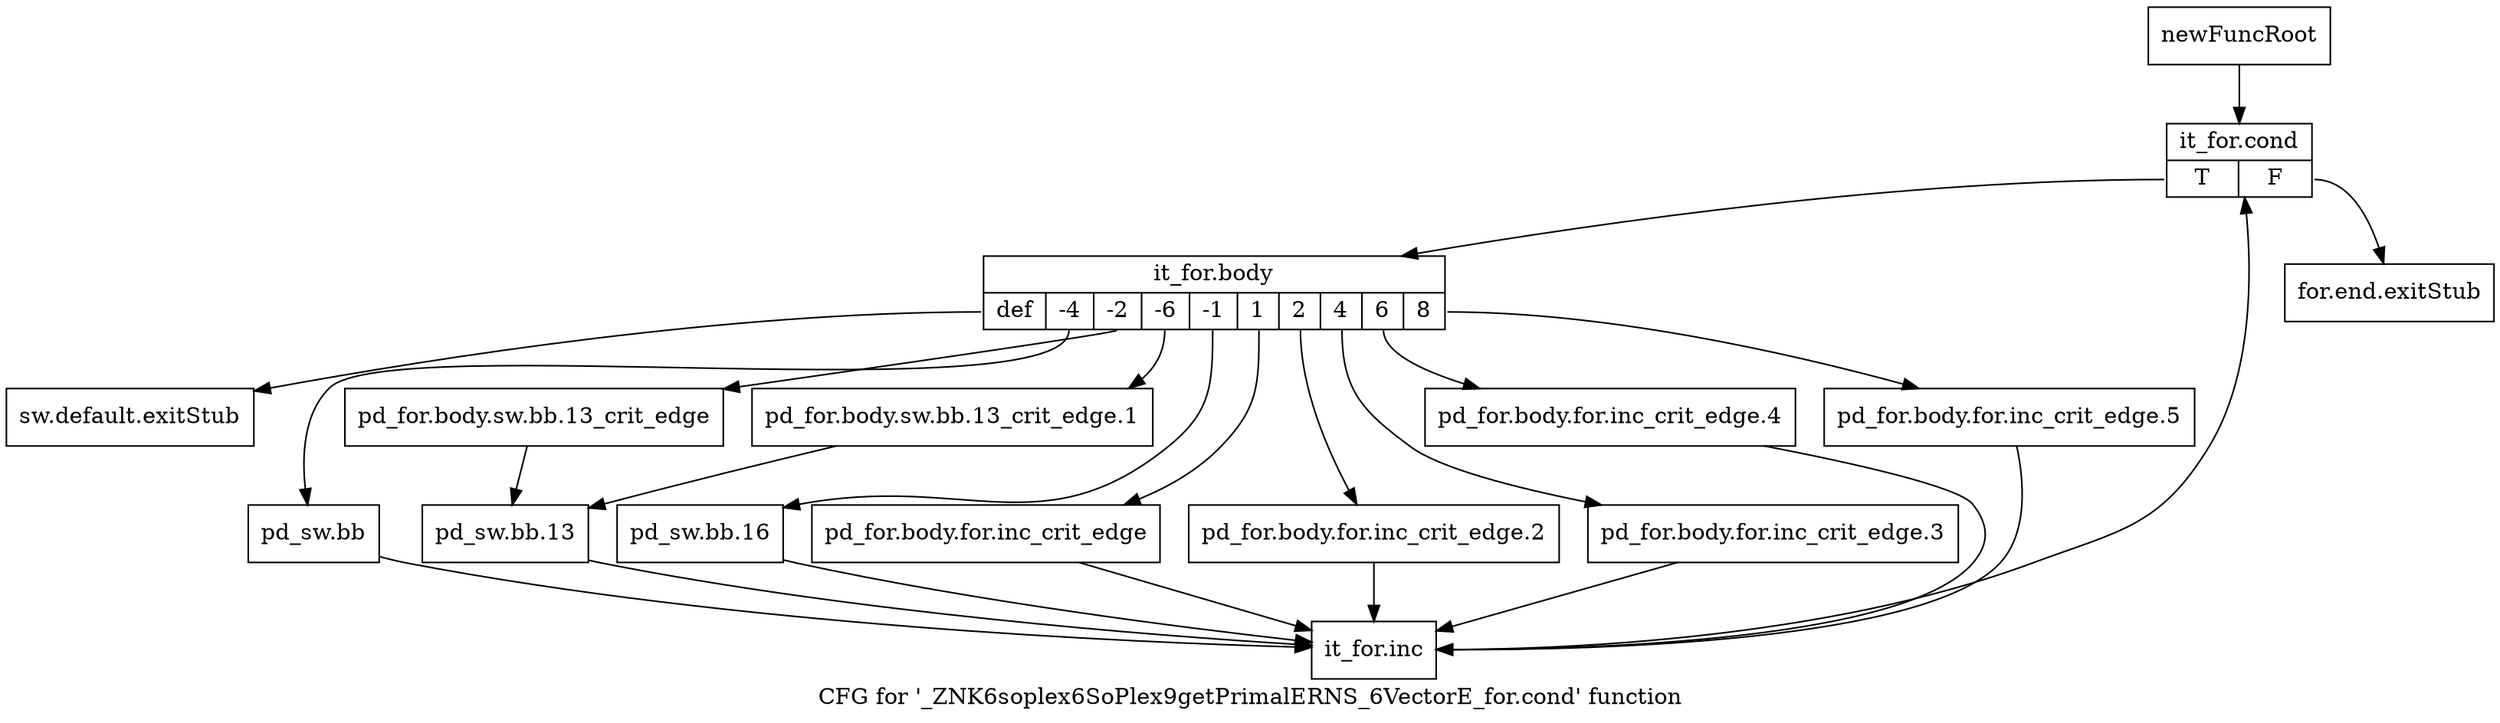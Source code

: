 digraph "CFG for '_ZNK6soplex6SoPlex9getPrimalERNS_6VectorE_for.cond' function" {
	label="CFG for '_ZNK6soplex6SoPlex9getPrimalERNS_6VectorE_for.cond' function";

	Node0x2f04800 [shape=record,label="{newFuncRoot}"];
	Node0x2f04800 -> Node0x2f048f0;
	Node0x2f04850 [shape=record,label="{for.end.exitStub}"];
	Node0x2f048a0 [shape=record,label="{sw.default.exitStub}"];
	Node0x2f048f0 [shape=record,label="{it_for.cond|{<s0>T|<s1>F}}"];
	Node0x2f048f0:s0 -> Node0x2f04940;
	Node0x2f048f0:s1 -> Node0x2f04850;
	Node0x2f04940 [shape=record,label="{it_for.body|{<s0>def|<s1>-4|<s2>-2|<s3>-6|<s4>-1|<s5>1|<s6>2|<s7>4|<s8>6|<s9>8}}"];
	Node0x2f04940:s0 -> Node0x2f048a0;
	Node0x2f04940:s1 -> Node0x2f04c60;
	Node0x2f04940:s2 -> Node0x2f04bc0;
	Node0x2f04940:s3 -> Node0x2f04b70;
	Node0x2f04940:s4 -> Node0x2f04b20;
	Node0x2f04940:s5 -> Node0x2f04ad0;
	Node0x2f04940:s6 -> Node0x2f04a80;
	Node0x2f04940:s7 -> Node0x2f04a30;
	Node0x2f04940:s8 -> Node0x2f049e0;
	Node0x2f04940:s9 -> Node0x2f04990;
	Node0x2f04990 [shape=record,label="{pd_for.body.for.inc_crit_edge.5}"];
	Node0x2f04990 -> Node0x2f04cb0;
	Node0x2f049e0 [shape=record,label="{pd_for.body.for.inc_crit_edge.4}"];
	Node0x2f049e0 -> Node0x2f04cb0;
	Node0x2f04a30 [shape=record,label="{pd_for.body.for.inc_crit_edge.3}"];
	Node0x2f04a30 -> Node0x2f04cb0;
	Node0x2f04a80 [shape=record,label="{pd_for.body.for.inc_crit_edge.2}"];
	Node0x2f04a80 -> Node0x2f04cb0;
	Node0x2f04ad0 [shape=record,label="{pd_for.body.for.inc_crit_edge}"];
	Node0x2f04ad0 -> Node0x2f04cb0;
	Node0x2f04b20 [shape=record,label="{pd_sw.bb.16}"];
	Node0x2f04b20 -> Node0x2f04cb0;
	Node0x2f04b70 [shape=record,label="{pd_for.body.sw.bb.13_crit_edge.1}"];
	Node0x2f04b70 -> Node0x2f04c10;
	Node0x2f04bc0 [shape=record,label="{pd_for.body.sw.bb.13_crit_edge}"];
	Node0x2f04bc0 -> Node0x2f04c10;
	Node0x2f04c10 [shape=record,label="{pd_sw.bb.13}"];
	Node0x2f04c10 -> Node0x2f04cb0;
	Node0x2f04c60 [shape=record,label="{pd_sw.bb}"];
	Node0x2f04c60 -> Node0x2f04cb0;
	Node0x2f04cb0 [shape=record,label="{it_for.inc}"];
	Node0x2f04cb0 -> Node0x2f048f0;
}
